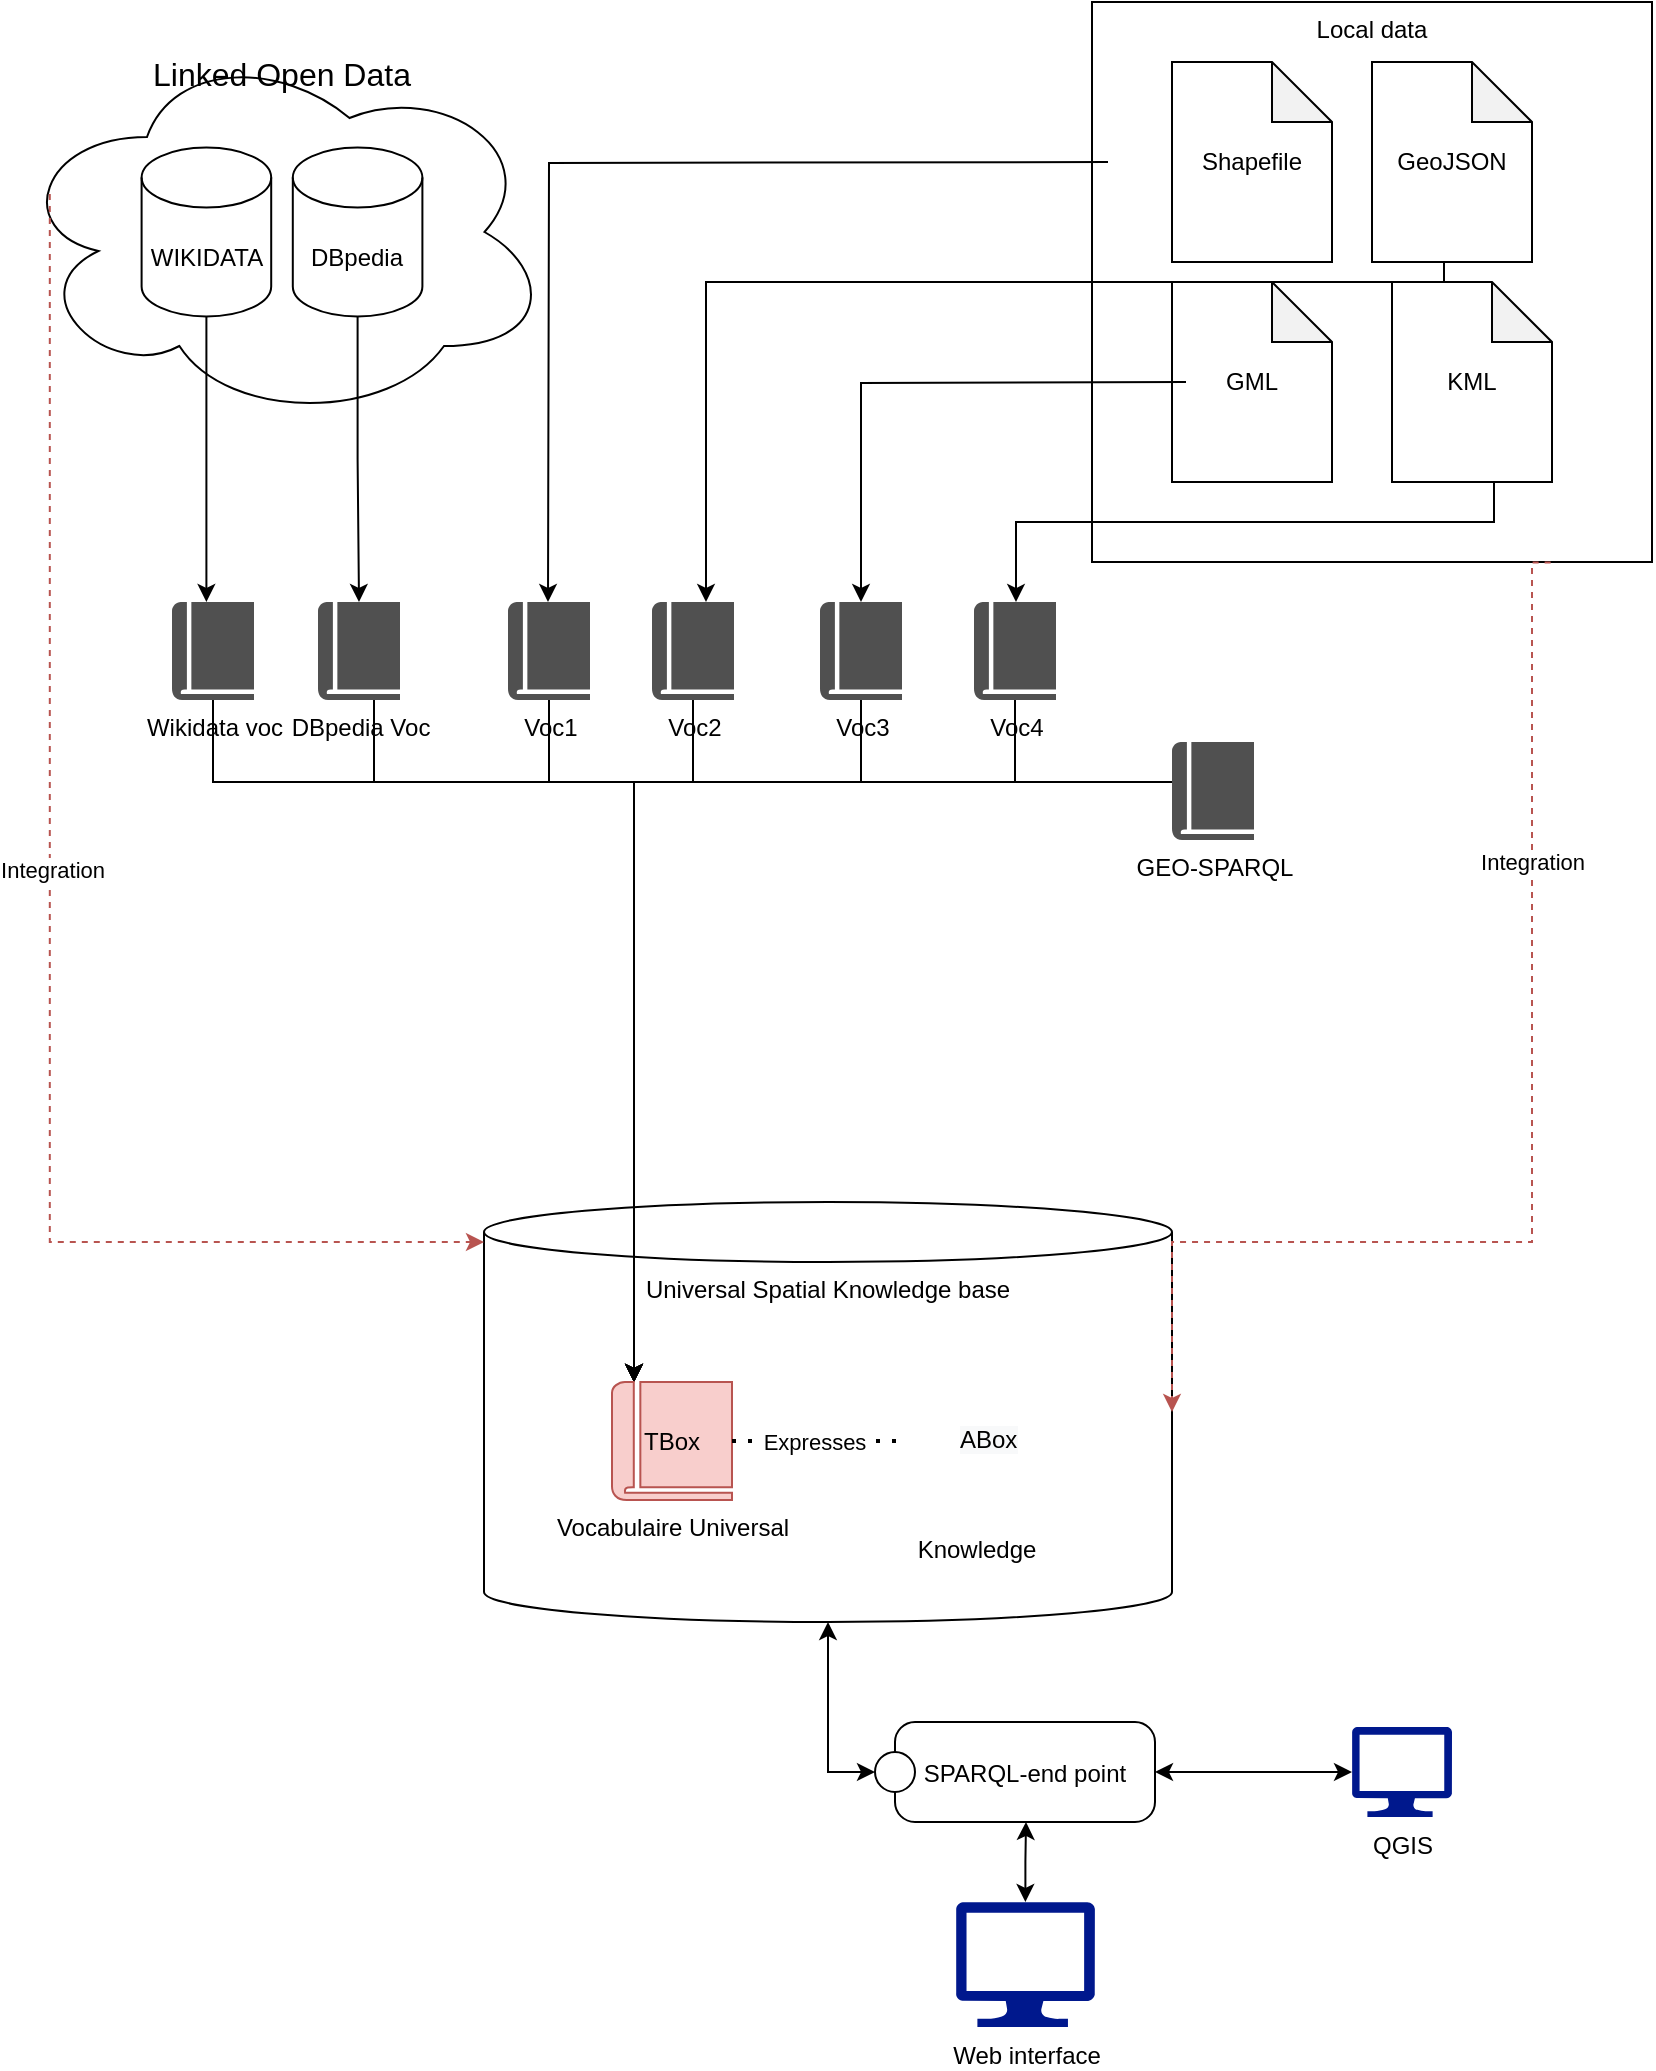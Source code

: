 <mxfile version="15.0.4" type="github">
  <diagram id="kHqexBjPhEpHhAyhCyUR" name="Page-1">
    <mxGraphModel dx="1865" dy="617" grid="1" gridSize="10" guides="1" tooltips="1" connect="1" arrows="1" fold="1" page="1" pageScale="1" pageWidth="827" pageHeight="1169" math="0" shadow="0">
      <root>
        <mxCell id="0" />
        <mxCell id="1" parent="0" />
        <mxCell id="MG3up2Yn2TR1iBBidIfu-64" style="edgeStyle=orthogonalEdgeStyle;rounded=0;orthogonalLoop=1;jettySize=auto;html=1;entryX=0;entryY=0.5;entryDx=0;entryDy=0;startArrow=classic;startFill=1;" edge="1" parent="1" source="MG3up2Yn2TR1iBBidIfu-48" target="MG3up2Yn2TR1iBBidIfu-61">
          <mxGeometry relative="1" as="geometry" />
        </mxCell>
        <mxCell id="MG3up2Yn2TR1iBBidIfu-48" value="Universal Spatial Knowledge base" style="shape=cylinder3;whiteSpace=wrap;html=1;boundedLbl=1;backgroundOutline=1;size=15;verticalAlign=top;" vertex="1" parent="1">
          <mxGeometry x="216" y="620" width="344" height="210" as="geometry" />
        </mxCell>
        <mxCell id="MG3up2Yn2TR1iBBidIfu-13" value="" style="group" vertex="1" connectable="0" parent="1">
          <mxGeometry x="-20" y="40" width="270" height="190" as="geometry" />
        </mxCell>
        <mxCell id="MG3up2Yn2TR1iBBidIfu-8" value="&lt;font style=&quot;font-size: 16px&quot;&gt;Linked Open Data&lt;/font&gt;" style="ellipse;shape=cloud;whiteSpace=wrap;html=1;verticalAlign=top;" vertex="1" parent="MG3up2Yn2TR1iBBidIfu-13">
          <mxGeometry width="270" height="190" as="geometry" />
        </mxCell>
        <mxCell id="MG3up2Yn2TR1iBBidIfu-1" value="WIKIDATA" style="shape=cylinder3;whiteSpace=wrap;html=1;boundedLbl=1;backgroundOutline=1;size=15;" vertex="1" parent="MG3up2Yn2TR1iBBidIfu-13">
          <mxGeometry x="64.8" y="52.778" width="64.8" height="84.444" as="geometry" />
        </mxCell>
        <mxCell id="MG3up2Yn2TR1iBBidIfu-2" value="DBpedia" style="shape=cylinder3;whiteSpace=wrap;html=1;boundedLbl=1;backgroundOutline=1;size=15;" vertex="1" parent="MG3up2Yn2TR1iBBidIfu-13">
          <mxGeometry x="140.4" y="52.778" width="64.8" height="84.444" as="geometry" />
        </mxCell>
        <mxCell id="MG3up2Yn2TR1iBBidIfu-16" value="" style="group" vertex="1" connectable="0" parent="1">
          <mxGeometry x="520" y="20" width="280" height="280" as="geometry" />
        </mxCell>
        <mxCell id="MG3up2Yn2TR1iBBidIfu-12" value="Local data" style="whiteSpace=wrap;html=1;aspect=fixed;verticalAlign=top;" vertex="1" parent="MG3up2Yn2TR1iBBidIfu-16">
          <mxGeometry width="280" height="280" as="geometry" />
        </mxCell>
        <mxCell id="MG3up2Yn2TR1iBBidIfu-4" value="GeoJSON" style="shape=note;whiteSpace=wrap;html=1;backgroundOutline=1;darkOpacity=0.05;" vertex="1" parent="MG3up2Yn2TR1iBBidIfu-16">
          <mxGeometry x="140" y="30" width="80" height="100" as="geometry" />
        </mxCell>
        <mxCell id="MG3up2Yn2TR1iBBidIfu-5" value="Shapefile" style="shape=note;whiteSpace=wrap;html=1;backgroundOutline=1;darkOpacity=0.05;" vertex="1" parent="MG3up2Yn2TR1iBBidIfu-16">
          <mxGeometry x="40" y="30" width="80" height="100" as="geometry" />
        </mxCell>
        <mxCell id="MG3up2Yn2TR1iBBidIfu-6" value="GML" style="shape=note;whiteSpace=wrap;html=1;backgroundOutline=1;darkOpacity=0.05;" vertex="1" parent="MG3up2Yn2TR1iBBidIfu-16">
          <mxGeometry x="40" y="140" width="80" height="100" as="geometry" />
        </mxCell>
        <mxCell id="MG3up2Yn2TR1iBBidIfu-7" value="KML" style="shape=note;whiteSpace=wrap;html=1;backgroundOutline=1;darkOpacity=0.05;" vertex="1" parent="MG3up2Yn2TR1iBBidIfu-16">
          <mxGeometry x="150" y="140" width="80" height="100" as="geometry" />
        </mxCell>
        <mxCell id="MG3up2Yn2TR1iBBidIfu-17" style="edgeStyle=orthogonalEdgeStyle;rounded=0;orthogonalLoop=1;jettySize=auto;html=1;" edge="1" parent="1" source="MG3up2Yn2TR1iBBidIfu-1" target="MG3up2Yn2TR1iBBidIfu-34">
          <mxGeometry relative="1" as="geometry">
            <mxPoint x="90" y="320" as="targetPoint" />
            <Array as="points">
              <mxPoint x="77" y="280" />
              <mxPoint x="77" y="280" />
            </Array>
          </mxGeometry>
        </mxCell>
        <mxCell id="MG3up2Yn2TR1iBBidIfu-19" style="edgeStyle=orthogonalEdgeStyle;rounded=0;orthogonalLoop=1;jettySize=auto;html=1;" edge="1" parent="1">
          <mxGeometry relative="1" as="geometry">
            <mxPoint x="248" y="320" as="targetPoint" />
            <mxPoint x="528" y="100" as="sourcePoint" />
          </mxGeometry>
        </mxCell>
        <mxCell id="MG3up2Yn2TR1iBBidIfu-20" style="edgeStyle=orthogonalEdgeStyle;rounded=0;orthogonalLoop=1;jettySize=auto;html=1;" edge="1" parent="1" target="MG3up2Yn2TR1iBBidIfu-29">
          <mxGeometry relative="1" as="geometry">
            <mxPoint x="316" y="320" as="targetPoint" />
            <mxPoint x="696" y="150" as="sourcePoint" />
            <Array as="points">
              <mxPoint x="696" y="160" />
              <mxPoint x="327" y="160" />
            </Array>
          </mxGeometry>
        </mxCell>
        <mxCell id="MG3up2Yn2TR1iBBidIfu-21" style="edgeStyle=orthogonalEdgeStyle;rounded=0;orthogonalLoop=1;jettySize=auto;html=1;" edge="1" parent="1" target="MG3up2Yn2TR1iBBidIfu-30">
          <mxGeometry relative="1" as="geometry">
            <mxPoint x="357" y="320" as="targetPoint" />
            <mxPoint x="567" y="210" as="sourcePoint" />
          </mxGeometry>
        </mxCell>
        <mxCell id="MG3up2Yn2TR1iBBidIfu-22" style="edgeStyle=orthogonalEdgeStyle;rounded=0;orthogonalLoop=1;jettySize=auto;html=1;" edge="1" parent="1" target="MG3up2Yn2TR1iBBidIfu-31">
          <mxGeometry relative="1" as="geometry">
            <mxPoint x="401" y="320" as="targetPoint" />
            <mxPoint x="721" y="260" as="sourcePoint" />
            <Array as="points">
              <mxPoint x="721" y="280" />
              <mxPoint x="482" y="280" />
            </Array>
          </mxGeometry>
        </mxCell>
        <mxCell id="MG3up2Yn2TR1iBBidIfu-46" style="edgeStyle=orthogonalEdgeStyle;rounded=0;orthogonalLoop=1;jettySize=auto;html=1;" edge="1" parent="1" source="MG3up2Yn2TR1iBBidIfu-25" target="MG3up2Yn2TR1iBBidIfu-38">
          <mxGeometry relative="1" as="geometry">
            <Array as="points">
              <mxPoint x="581" y="410" />
              <mxPoint x="291" y="410" />
            </Array>
          </mxGeometry>
        </mxCell>
        <mxCell id="MG3up2Yn2TR1iBBidIfu-25" value="GEO-SPARQL" style="pointerEvents=1;shadow=0;dashed=0;html=1;strokeColor=none;fillColor=#505050;labelPosition=center;verticalLabelPosition=bottom;verticalAlign=top;outlineConnect=0;align=center;shape=mxgraph.office.concepts.book_journal;" vertex="1" parent="1">
          <mxGeometry x="560" y="390" width="41" height="49" as="geometry" />
        </mxCell>
        <mxCell id="MG3up2Yn2TR1iBBidIfu-42" style="edgeStyle=orthogonalEdgeStyle;rounded=0;orthogonalLoop=1;jettySize=auto;html=1;" edge="1" parent="1" source="MG3up2Yn2TR1iBBidIfu-26" target="MG3up2Yn2TR1iBBidIfu-38">
          <mxGeometry relative="1" as="geometry">
            <Array as="points">
              <mxPoint x="249" y="410" />
              <mxPoint x="291" y="410" />
            </Array>
          </mxGeometry>
        </mxCell>
        <mxCell id="MG3up2Yn2TR1iBBidIfu-26" value="Voc1" style="pointerEvents=1;shadow=0;dashed=0;html=1;strokeColor=none;fillColor=#505050;labelPosition=center;verticalLabelPosition=bottom;verticalAlign=top;outlineConnect=0;align=center;shape=mxgraph.office.concepts.book_journal;" vertex="1" parent="1">
          <mxGeometry x="228" y="320" width="41" height="49" as="geometry" />
        </mxCell>
        <mxCell id="MG3up2Yn2TR1iBBidIfu-43" style="edgeStyle=orthogonalEdgeStyle;rounded=0;orthogonalLoop=1;jettySize=auto;html=1;" edge="1" parent="1" source="MG3up2Yn2TR1iBBidIfu-29" target="MG3up2Yn2TR1iBBidIfu-38">
          <mxGeometry relative="1" as="geometry">
            <Array as="points">
              <mxPoint x="321" y="410" />
              <mxPoint x="291" y="410" />
            </Array>
          </mxGeometry>
        </mxCell>
        <mxCell id="MG3up2Yn2TR1iBBidIfu-29" value="Voc2" style="pointerEvents=1;shadow=0;dashed=0;html=1;strokeColor=none;fillColor=#505050;labelPosition=center;verticalLabelPosition=bottom;verticalAlign=top;outlineConnect=0;align=center;shape=mxgraph.office.concepts.book_journal;" vertex="1" parent="1">
          <mxGeometry x="300" y="320" width="41" height="49" as="geometry" />
        </mxCell>
        <mxCell id="MG3up2Yn2TR1iBBidIfu-44" style="edgeStyle=orthogonalEdgeStyle;rounded=0;orthogonalLoop=1;jettySize=auto;html=1;" edge="1" parent="1" source="MG3up2Yn2TR1iBBidIfu-30" target="MG3up2Yn2TR1iBBidIfu-38">
          <mxGeometry relative="1" as="geometry">
            <mxPoint x="384" y="430" as="sourcePoint" />
            <Array as="points">
              <mxPoint x="405" y="410" />
              <mxPoint x="291" y="410" />
            </Array>
          </mxGeometry>
        </mxCell>
        <mxCell id="MG3up2Yn2TR1iBBidIfu-30" value="Voc3" style="pointerEvents=1;shadow=0;dashed=0;html=1;strokeColor=none;fillColor=#505050;labelPosition=center;verticalLabelPosition=bottom;verticalAlign=top;outlineConnect=0;align=center;shape=mxgraph.office.concepts.book_journal;" vertex="1" parent="1">
          <mxGeometry x="384" y="320" width="41" height="49" as="geometry" />
        </mxCell>
        <mxCell id="MG3up2Yn2TR1iBBidIfu-45" style="edgeStyle=orthogonalEdgeStyle;rounded=0;orthogonalLoop=1;jettySize=auto;html=1;" edge="1" parent="1" source="MG3up2Yn2TR1iBBidIfu-31" target="MG3up2Yn2TR1iBBidIfu-38">
          <mxGeometry relative="1" as="geometry">
            <Array as="points">
              <mxPoint x="482" y="410" />
              <mxPoint x="291" y="410" />
            </Array>
          </mxGeometry>
        </mxCell>
        <mxCell id="MG3up2Yn2TR1iBBidIfu-31" value="Voc4" style="pointerEvents=1;shadow=0;dashed=0;html=1;strokeColor=none;fillColor=#505050;labelPosition=center;verticalLabelPosition=bottom;verticalAlign=top;outlineConnect=0;align=center;shape=mxgraph.office.concepts.book_journal;" vertex="1" parent="1">
          <mxGeometry x="461" y="320" width="41" height="49" as="geometry" />
        </mxCell>
        <mxCell id="MG3up2Yn2TR1iBBidIfu-40" style="edgeStyle=orthogonalEdgeStyle;rounded=0;orthogonalLoop=1;jettySize=auto;html=1;" edge="1" parent="1" source="MG3up2Yn2TR1iBBidIfu-34" target="MG3up2Yn2TR1iBBidIfu-38">
          <mxGeometry relative="1" as="geometry">
            <Array as="points">
              <mxPoint x="81" y="410" />
              <mxPoint x="291" y="410" />
            </Array>
          </mxGeometry>
        </mxCell>
        <mxCell id="MG3up2Yn2TR1iBBidIfu-34" value="Wikidata voc" style="pointerEvents=1;shadow=0;dashed=0;html=1;strokeColor=none;fillColor=#505050;labelPosition=center;verticalLabelPosition=bottom;verticalAlign=top;outlineConnect=0;align=center;shape=mxgraph.office.concepts.book_journal;" vertex="1" parent="1">
          <mxGeometry x="60" y="320" width="41" height="49" as="geometry" />
        </mxCell>
        <mxCell id="MG3up2Yn2TR1iBBidIfu-41" style="edgeStyle=orthogonalEdgeStyle;rounded=0;orthogonalLoop=1;jettySize=auto;html=1;" edge="1" parent="1" source="MG3up2Yn2TR1iBBidIfu-35" target="MG3up2Yn2TR1iBBidIfu-38">
          <mxGeometry relative="1" as="geometry">
            <Array as="points">
              <mxPoint x="161" y="410" />
              <mxPoint x="291" y="410" />
            </Array>
          </mxGeometry>
        </mxCell>
        <mxCell id="MG3up2Yn2TR1iBBidIfu-35" value="DBpedia Voc" style="pointerEvents=1;shadow=0;dashed=0;html=1;strokeColor=none;fillColor=#505050;labelPosition=center;verticalLabelPosition=bottom;verticalAlign=top;outlineConnect=0;align=center;shape=mxgraph.office.concepts.book_journal;" vertex="1" parent="1">
          <mxGeometry x="133" y="320" width="41" height="49" as="geometry" />
        </mxCell>
        <mxCell id="MG3up2Yn2TR1iBBidIfu-49" style="edgeStyle=orthogonalEdgeStyle;rounded=0;orthogonalLoop=1;jettySize=auto;html=1;dashed=1;fillColor=#f8cecc;strokeColor=#b85450;exitX=0.07;exitY=0.4;exitDx=0;exitDy=0;exitPerimeter=0;" edge="1" parent="1" source="MG3up2Yn2TR1iBBidIfu-8" target="MG3up2Yn2TR1iBBidIfu-48">
          <mxGeometry relative="1" as="geometry">
            <Array as="points">
              <mxPoint x="-1" y="640" />
            </Array>
          </mxGeometry>
        </mxCell>
        <mxCell id="MG3up2Yn2TR1iBBidIfu-53" value="Integration" style="edgeLabel;html=1;align=center;verticalAlign=middle;resizable=0;points=[];" vertex="1" connectable="0" parent="MG3up2Yn2TR1iBBidIfu-49">
          <mxGeometry x="-0.197" y="-1" relative="1" as="geometry">
            <mxPoint x="2" y="40" as="offset" />
          </mxGeometry>
        </mxCell>
        <mxCell id="MG3up2Yn2TR1iBBidIfu-52" style="edgeStyle=orthogonalEdgeStyle;rounded=0;orthogonalLoop=1;jettySize=auto;html=1;dashed=1;fillColor=#f8cecc;strokeColor=#b85450;exitX=0.819;exitY=1.001;exitDx=0;exitDy=0;exitPerimeter=0;entryX=1;entryY=0.5;entryDx=0;entryDy=0;entryPerimeter=0;" edge="1" parent="1" source="MG3up2Yn2TR1iBBidIfu-12" target="MG3up2Yn2TR1iBBidIfu-48">
          <mxGeometry relative="1" as="geometry">
            <mxPoint x="160" y="170" as="sourcePoint" />
            <mxPoint x="281" y="610" as="targetPoint" />
            <Array as="points">
              <mxPoint x="740" y="300" />
              <mxPoint x="740" y="640" />
            </Array>
          </mxGeometry>
        </mxCell>
        <mxCell id="MG3up2Yn2TR1iBBidIfu-54" value="Integration" style="edgeLabel;html=1;align=center;verticalAlign=middle;resizable=0;points=[];" vertex="1" connectable="0" parent="MG3up2Yn2TR1iBBidIfu-52">
          <mxGeometry x="-0.597" y="-4" relative="1" as="geometry">
            <mxPoint x="4" y="35" as="offset" />
          </mxGeometry>
        </mxCell>
        <mxCell id="MG3up2Yn2TR1iBBidIfu-38" value="Vocabulaire Universal&lt;br&gt;" style="pointerEvents=1;shadow=0;dashed=0;html=1;strokeColor=#b85450;fillColor=#f8cecc;labelPosition=center;verticalLabelPosition=bottom;verticalAlign=top;outlineConnect=0;align=center;shape=mxgraph.office.concepts.book_journal;" vertex="1" parent="1">
          <mxGeometry x="280" y="710" width="60" height="59" as="geometry" />
        </mxCell>
        <mxCell id="MG3up2Yn2TR1iBBidIfu-55" value="TBox" style="text;html=1;strokeColor=none;fillColor=none;align=center;verticalAlign=middle;whiteSpace=wrap;rounded=0;" vertex="1" parent="1">
          <mxGeometry x="290" y="729.5" width="40" height="20" as="geometry" />
        </mxCell>
        <mxCell id="MG3up2Yn2TR1iBBidIfu-56" value="Knowledge" style="shape=image;html=1;verticalAlign=top;verticalLabelPosition=bottom;labelBackgroundColor=#ffffff;imageAspect=0;aspect=fixed;image=https://cdn2.iconfinder.com/data/icons/picol-vector/32/rdf-128.png" vertex="1" parent="1">
          <mxGeometry x="422" y="699.5" width="80" height="80" as="geometry" />
        </mxCell>
        <mxCell id="MG3up2Yn2TR1iBBidIfu-57" value="&lt;span style=&quot;color: rgb(0 , 0 , 0) ; font-family: &amp;#34;helvetica&amp;#34; ; font-size: 12px ; font-style: normal ; font-weight: 400 ; letter-spacing: normal ; text-align: center ; text-indent: 0px ; text-transform: none ; word-spacing: 0px ; background-color: rgb(248 , 249 , 250) ; display: inline ; float: none&quot;&gt;ABox&lt;/span&gt;" style="text;whiteSpace=wrap;html=1;" vertex="1" parent="1">
          <mxGeometry x="452" y="724.5" width="50" height="30" as="geometry" />
        </mxCell>
        <mxCell id="MG3up2Yn2TR1iBBidIfu-58" value="Expresses" style="endArrow=none;dashed=1;html=1;dashPattern=1 3;strokeWidth=2;" edge="1" parent="1" source="MG3up2Yn2TR1iBBidIfu-38" target="MG3up2Yn2TR1iBBidIfu-56">
          <mxGeometry width="50" height="50" relative="1" as="geometry">
            <mxPoint x="350" y="710" as="sourcePoint" />
            <mxPoint x="400" y="660" as="targetPoint" />
          </mxGeometry>
        </mxCell>
        <mxCell id="MG3up2Yn2TR1iBBidIfu-60" style="edgeStyle=orthogonalEdgeStyle;rounded=0;orthogonalLoop=1;jettySize=auto;html=1;" edge="1" parent="1" source="MG3up2Yn2TR1iBBidIfu-2" target="MG3up2Yn2TR1iBBidIfu-35">
          <mxGeometry relative="1" as="geometry" />
        </mxCell>
        <mxCell id="MG3up2Yn2TR1iBBidIfu-61" value="SPARQL-end point" style="shape=umlState;rounded=1;verticalAlign=middle;align=center;absoluteArcSize=1;arcSize=10;umlStateConnection=connPointRefEntry;boundedLbl=1;" vertex="1" parent="1">
          <mxGeometry x="411.5" y="880" width="140" height="50" as="geometry" />
        </mxCell>
        <mxCell id="MG3up2Yn2TR1iBBidIfu-66" style="edgeStyle=orthogonalEdgeStyle;rounded=0;orthogonalLoop=1;jettySize=auto;html=1;startArrow=classic;startFill=1;" edge="1" parent="1" source="MG3up2Yn2TR1iBBidIfu-65" target="MG3up2Yn2TR1iBBidIfu-61">
          <mxGeometry relative="1" as="geometry" />
        </mxCell>
        <mxCell id="MG3up2Yn2TR1iBBidIfu-65" value="QGIS" style="aspect=fixed;pointerEvents=1;shadow=0;dashed=0;html=1;strokeColor=none;labelPosition=center;verticalLabelPosition=bottom;verticalAlign=top;align=center;fillColor=#00188D;shape=mxgraph.azure.computer" vertex="1" parent="1">
          <mxGeometry x="650" y="882.5" width="50" height="45" as="geometry" />
        </mxCell>
        <mxCell id="MG3up2Yn2TR1iBBidIfu-68" style="edgeStyle=orthogonalEdgeStyle;rounded=0;orthogonalLoop=1;jettySize=auto;html=1;startArrow=classic;startFill=1;" edge="1" parent="1" source="MG3up2Yn2TR1iBBidIfu-67">
          <mxGeometry relative="1" as="geometry">
            <mxPoint x="487" y="930" as="targetPoint" />
          </mxGeometry>
        </mxCell>
        <mxCell id="MG3up2Yn2TR1iBBidIfu-67" value="Web interface" style="aspect=fixed;pointerEvents=1;shadow=0;dashed=0;html=1;strokeColor=none;labelPosition=center;verticalLabelPosition=bottom;verticalAlign=top;align=center;fillColor=#00188D;shape=mxgraph.azure.computer" vertex="1" parent="1">
          <mxGeometry x="452.0" y="970" width="69.44" height="62.5" as="geometry" />
        </mxCell>
      </root>
    </mxGraphModel>
  </diagram>
</mxfile>
